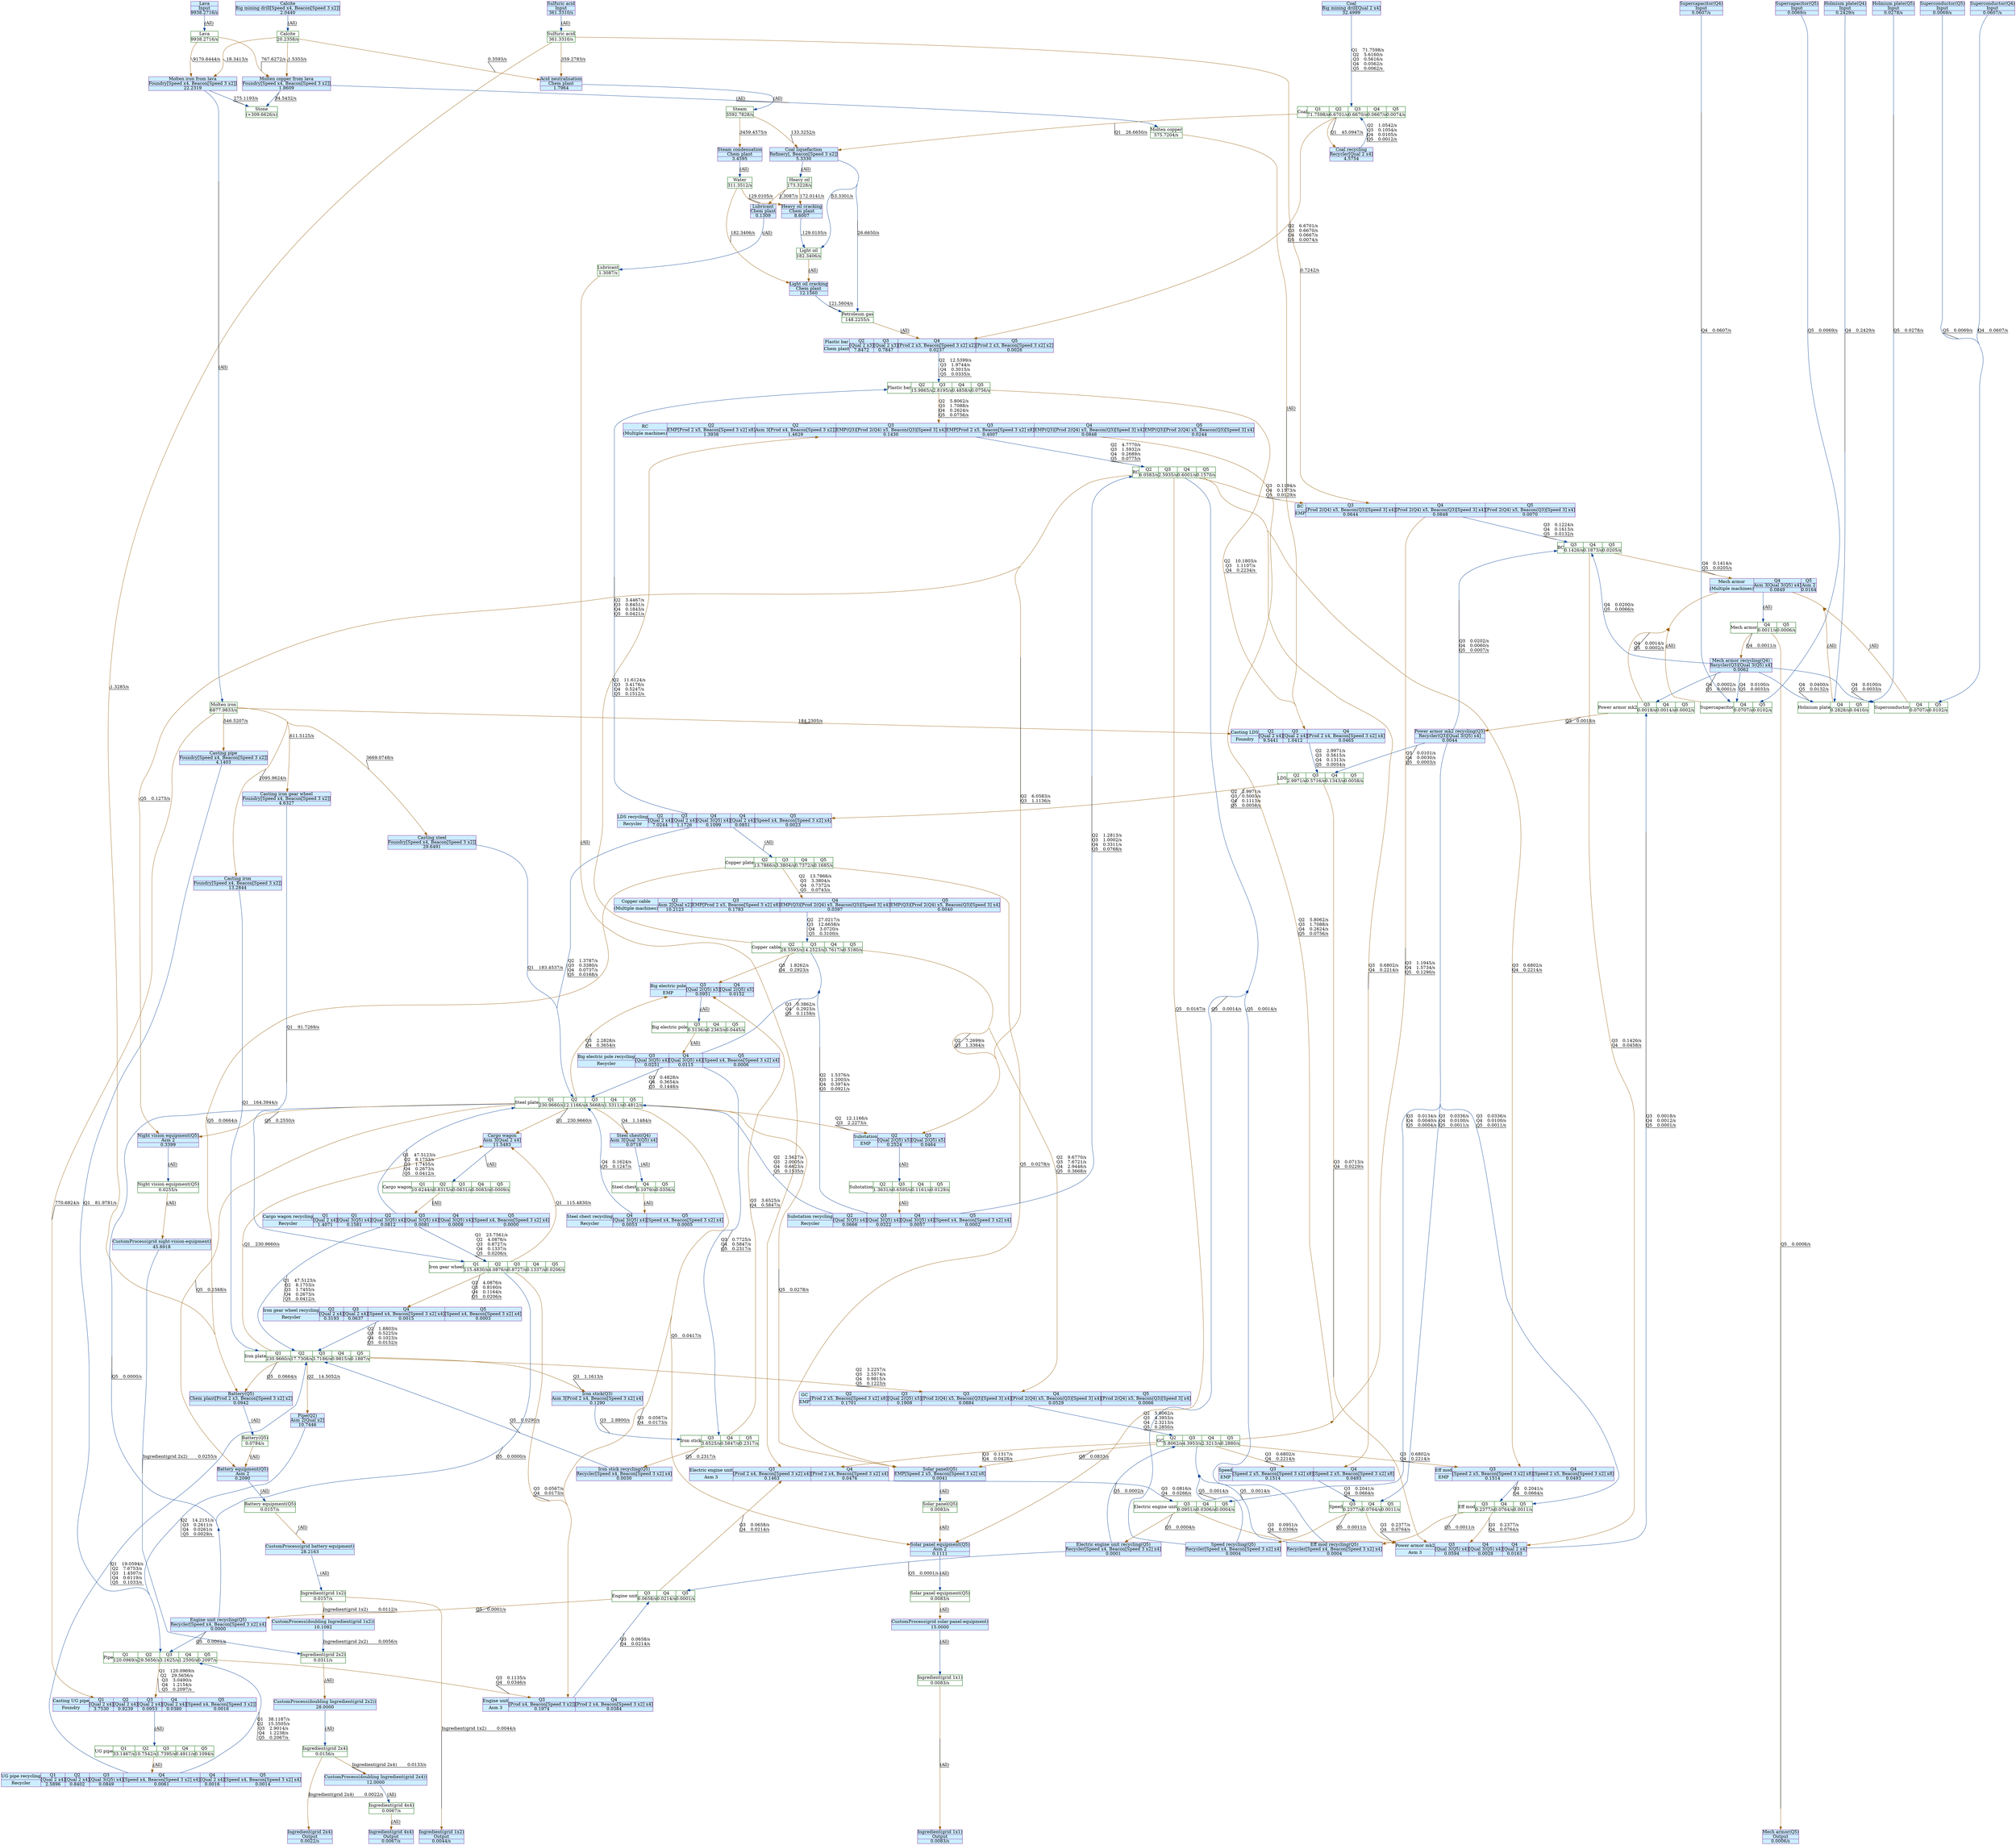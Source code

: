 digraph {
    layout="dot"
    concentrate=true
    node [shape="record"; margin=0]
    edge [decorate=true]
    0 [color="#006400"; label="{Sulfuric acid|361.3310/s}"]
    1 [color="#006400"; label="{Calcite|20.2358/s}"]
    2 [color="#006400"; label="{Lava|9938.2716/s}"]
    3 [color="#006400"; label="{Stone|(+309.6626/s)}"]
    4 [color="#006400"; label="{Molten copper|575.7204/s}"]
    5 [color="#006400"; label="{Ingredient(grid 2x4)|0.0156/s}"]
    6 [color="#006400"; label="{Ingredient(grid 2x2)|0.0311/s}"]
    7 [color="#006400"; label="{Molten iron|6877.9833/s}"]
    8 [color="#006400"; label="{Steam|3592.7828/s}"]
    9 [color="#006400"; label="{Water|311.3512/s}"]
    10 [color="#006400"; label="{Ingredient(grid 4x4)|0.0067/s}"]
    11 [color="#006400"; label="{Ingredient(grid 1x1)|0.0083/s}"]
    12 [color="#006400"; label="{Ingredient(grid 1x2)|0.0157/s}"]
    13 [color="#006400"; label="{Night vision equipment(Q5)|0.0255/s}"]
    14 [color="#006400"; label="{Petroleum gas|148.2255/s}"]
    15 [color="#006400"; label="{Solar panel(Q5)|0.0083/s}"]
    16 [color="#006400"; label="{Solar panel equipment(Q5)|0.0083/s}"]
    17 [color="#006400"; label="{Heavy oil|173.3228/s}"]
    18 [color="#006400"; label="{Light oil|182.3406/s}"]
    19 [color="#006400"; label="{Lubricant|1.3087/s}"]
    20 [color="#006400"; label="{Battery(Q5)|0.0784/s}"]
    21 [color="#006400"; label="{Battery equipment(Q5)|0.0157/s}"]
    22 [style="filled"; color="#842e99"; fillcolor="#cceeff"; label="{Iron stick recycling(Q5)|Recycler[Speed x4, Beacon[Speed 3 x2] x4]|0.0030}"]
    23 [style="filled"; color="#842e99"; fillcolor="#cceeff"; label="{Cargo wagon|Asm 3[Qual 2 x4]|11.5483}"]
    24 [style="filled"; color="#842e99"; fillcolor="#cceeff"; label="{Molten copper from lava|Foundry[Speed x4, Beacon[Speed 3 x2]]|1.8609}"]
    25 [style="filled"; color="#842e99"; fillcolor="#cceeff"; label="{Supercapacitor(Q4)|Input|0.0607/s}"]
    26 [style="filled"; color="#842e99"; fillcolor="#cceeff"; label="{CustomProcess(doubling Ingredient(grid 2x2))|28.0000}"]
    27 [style="filled"; color="#842e99"; fillcolor="#cceeff"; label="{Pipe(Q2)|Asm 2[Qual x2]|10.7446}"]
    28 [style="filled"; color="#842e99"; fillcolor="#cceeff"; label="{Molten iron from lava|Foundry[Speed x4, Beacon[Speed 3 x2]]|22.2319}"]
    29 [style="filled"; color="#842e99"; fillcolor="#cceeff"; label="{Sulfuric acid|Input|361.3310/s}"]
    30 [style="filled"; color="#842e99"; fillcolor="#cceeff"; label="{Ingredient(grid 2x4)|Output|0.0022/s}"]
    31 [style="filled"; color="#842e99"; fillcolor="#cceeff"; label="{Mech armor recycling(Q4)|Recycler(Q3)[Qual 3(Q5) x4]|0.0062}"]
    32 [style="filled"; color="#842e99"; fillcolor="#cceeff"; label="{Steam condensation|Chem plant|3.4595}"]
    33 [style="filled"; color="#842e99"; fillcolor="#cceeff"; label="{CustomProcess(doubling Ingredient(grid 2x4))|12.0000}"]
    34 [style="filled"; color="#842e99"; fillcolor="#cceeff"; label="{Calcite|Big mining drill[Speed x4, Beacon[Speed 3 x2]]|2.0440}"]
    35 [style="filled"; color="#842e99"; fillcolor="#cceeff"; label="{Ingredient(grid 1x1)|Output|0.0083/s}"]
    36 [style="filled"; color="#842e99"; fillcolor="#cceeff"; label="{Ingredient(grid 1x2)|Output|0.0044/s}"]
    37 [style="filled"; color="#842e99"; fillcolor="#cceeff"; label="{Acid neutralisation|Chem plant|1.7964}"]
    38 [style="filled"; color="#842e99"; fillcolor="#cceeff"; label="{CustomProcess(grid night-vision-equipment)|45.8918}"]
    39 [style="filled"; color="#842e99"; fillcolor="#cceeff"; label="{Solar panel equipment(Q5)|Asm 2|0.1111}"]
    40 [style="filled"; color="#842e99"; fillcolor="#cceeff"; label="{Solar panel(Q5)|EMP[Speed 2 x5, Beacon[Speed 3 x2] x8]|0.0041}"]
    41 [style="filled"; color="#842e99"; fillcolor="#cceeff"; label="{CustomProcess(grid solar-panel-equipment)|15.0000}"]
    42 [style="filled"; color="#842e99"; fillcolor="#cceeff"; label="{Casting pipe|Foundry[Speed x4, Beacon[Speed 3 x2]]|4.1403}"]
    43 [style="filled"; color="#842e99"; fillcolor="#cceeff"; label="{Mech armor(Q5)|Output|0.0006/s}"]
    44 [style="filled"; color="#842e99"; fillcolor="#cceeff"; label="{Coal liquefaction|Refinery[, Beacon[Speed 3 x2]]|5.3330}"]
    45 [style="filled"; color="#842e99"; fillcolor="#cceeff"; label="{Steel chest(Q4)|Asm 3[Qual 3(Q5) x4]|0.0718}"]
    46 [style="filled"; color="#842e99"; fillcolor="#cceeff"; label="{CustomProcess(doubling Ingredient(grid 1x2))|10.1082}"]
    47 [style="filled"; color="#842e99"; fillcolor="#cceeff"; label="{Iron stick(Q3)|Asm 3[Prod 2 x4, Beacon[Speed 3 x2] x4]|0.1290}"]
    48 [style="filled"; color="#842e99"; fillcolor="#cceeff"; label="{Ingredient(grid 4x4)|Output|0.0067/s}"]
    49 [style="filled"; color="#842e99"; fillcolor="#cceeff"; label="{Superconductor(Q5)|Input|0.0069/s}"]
    50 [style="filled"; color="#842e99"; fillcolor="#cceeff"; label="{Coal recycling|Recycler[Qual 2 x4]|4.5754}"]
    51 [style="filled"; color="#842e99"; fillcolor="#cceeff"; label="{Lubricant|Chem plant|0.1309}"]
    52 [style="filled"; color="#842e99"; fillcolor="#cceeff"; label="{Speed recycling(Q5)|Recycler[Speed x4, Beacon[Speed 3 x2] x4]|0.0004}"]
    53 [style="filled"; color="#842e99"; fillcolor="#cceeff"; label="{Holmium plate(Q4)|Input|0.2429/s}"]
    54 [style="filled"; color="#842e99"; fillcolor="#cceeff"; label="{Coal|Big mining drill[Qual 2 x4]|32.4999}"]
    55 [style="filled"; color="#842e99"; fillcolor="#cceeff"; label="{Casting iron gear wheel|Foundry[Speed x4, Beacon[Speed 3 x2]]|4.6327}"]
    56 [style="filled"; color="#842e99"; fillcolor="#cceeff"; label="{Holmium plate(Q5)|Input|0.0278/s}"]
    57 [style="filled"; color="#842e99"; fillcolor="#cceeff"; label="{Supercapacitor(Q5)|Input|0.0069/s}"]
    58 [style="filled"; color="#842e99"; fillcolor="#cceeff"; label="{Battery equipment(Q5)|Asm 2|0.2090}"]
    59 [style="filled"; color="#842e99"; fillcolor="#cceeff"; label="{Eff mod recycling(Q5)|Recycler[Speed x4, Beacon[Speed 3 x2] x4]|0.0004}"]
    60 [style="filled"; color="#842e99"; fillcolor="#cceeff"; label="{Electric engine unit recycling(Q5)|Recycler[Speed x4, Beacon[Speed 3 x2] x4]|0.0001}"]
    61 [style="filled"; color="#842e99"; fillcolor="#cceeff"; label="{Night vision equipment(Q5)|Asm 2|0.3399}"]
    62 [style="filled"; color="#842e99"; fillcolor="#cceeff"; label="{Engine unit recycling(Q5)|Recycler[Speed x4, Beacon[Speed 3 x2] x4]|0.0000}"]
    63 [style="filled"; color="#842e99"; fillcolor="#cceeff"; label="{CustomProcess(grid battery-equipment)|28.2163}"]
    64 [style="filled"; color="#842e99"; fillcolor="#cceeff"; label="{Heavy oil cracking|Chem plant|8.6007}"]
    65 [style="filled"; color="#842e99"; fillcolor="#cceeff"; label="{Casting steel|Foundry[Speed x4, Beacon[Speed 3 x2]]|29.6491}"]
    66 [style="filled"; color="#842e99"; fillcolor="#cceeff"; label="{Casting iron|Foundry[Speed x4, Beacon[Speed 3 x2]]|13.2844}"]
    67 [style="filled"; color="#842e99"; fillcolor="#cceeff"; label="{Superconductor(Q4)|Input|0.0607/s}"]
    68 [style="filled"; color="#842e99"; fillcolor="#cceeff"; label="{Light oil cracking|Chem plant|12.1560}"]
    69 [style="filled"; color="#842e99"; fillcolor="#cceeff"; label="{Lava|Input|9938.2716/s}"]
    70 [style="filled"; color="#842e99"; fillcolor="#cceeff"; label="{Power armor mk2 recycling(Q3)|Recycler(Q3)[Qual 3(Q5) x4]|0.0044}"]
    71 [style="filled"; color="#842e99"; fillcolor="#cceeff"; label="{Battery(Q5)|Chem plant[Prod 2 x3, Beacon[Speed 3 x2] x2]|0.0942}"]
    72 [color="#006400"; label="{LDS}|{Q2|2.9971/s}|{Q3|0.5716/s}|{Q4|0.1343/s}|{Q5|0.0058/s}"]
    73 [color="#006400"; label="{Copper plate}|{Q2|13.7866/s}|{Q3|3.3804/s}|{Q4|0.7372/s}|{Q5|0.1685/s}"]
    74 [color="#006400"; label="{Plastic bar}|{Q2|15.9865/s}|{Q3|2.8195/s}|{Q4|0.4858/s}|{Q5|0.0756/s}"]
    75 [color="#006400"; label="{Steel plate}|{Q1|230.9660/s}|{Q2|12.1166/s}|{Q3|4.5668/s}|{Q4|1.5311/s}|{Q5|0.4812/s}"]
    76 [color="#006400"; label="{Iron plate}|{Q1|230.9660/s}|{Q2|17.7308/s}|{Q3|3.7186/s}|{Q4|0.9815/s}|{Q5|0.1887/s}"]
    77 [color="#006400"; label="{Iron stick}|{Q3|3.6525/s}|{Q4|0.5847/s}|{Q5|0.2317/s}"]
    78 [color="#006400"; label="{Copper cable}|{Q2|28.5593/s}|{Q3|14.2523/s}|{Q4|3.7617/s}|{Q5|0.5180/s}"]
    79 [color="#006400"; label="{RC}|{Q2|6.0583/s}|{Q3|2.5935/s}|{Q4|0.6001/s}|{Q5|0.1570/s}"]
    80 [color="#006400"; label="{Substation}|{Q2|1.3631/s}|{Q3|0.6595/s}|{Q4|0.1161/s}|{Q5|0.0129/s}"]
    81 [color="#006400"; label="{BC}|{Q3|0.1426/s}|{Q4|0.1873/s}|{Q5|0.0205/s}"]
    82 [color="#006400"; label="{GC}|{Q2|5.8062/s}|{Q3|4.3953/s}|{Q4|2.3213/s}|{Q5|0.2880/s}"]
    83 [color="#006400"; label="{Cargo wagon}|{Q1|10.6244/s}|{Q2|0.8315/s}|{Q3|0.0831/s}|{Q4|0.0083/s}|{Q5|0.0009/s}"]
    84 [color="#006400"; label="{Iron gear wheel}|{Q1|115.4830/s}|{Q2|4.0876/s}|{Q3|0.8727/s}|{Q4|0.1337/s}|{Q5|0.0206/s}"]
    85 [color="#006400"; label="{Supercapacitor}|{Q4|0.0707/s}|{Q5|0.0102/s}"]
    86 [color="#006400"; label="{Eff mod}|{Q3|0.2377/s}|{Q4|0.0764/s}|{Q5|0.0011/s}"]
    87 [color="#006400"; label="{Pipe}|{Q1|120.0969/s}|{Q2|29.5656/s}|{Q3|3.1625/s}|{Q4|1.2500/s}|{Q5|0.2097/s}"]
    88 [color="#006400"; label="{Steel chest}|{Q4|0.1079/s}|{Q5|0.0356/s}"]
    89 [color="#006400"; label="{UG pipe}|{Q1|33.1467/s}|{Q2|10.7542/s}|{Q3|1.7395/s}|{Q4|0.4911/s}|{Q5|0.1094/s}"]
    90 [color="#006400"; label="{Holmium plate}|{Q4|0.2828/s}|{Q5|0.0410/s}"]
    91 [color="#006400"; label="{Mech armor}|{Q4|0.0011/s}|{Q5|0.0006/s}"]
    92 [color="#006400"; label="{Power armor mk2}|{Q3|0.0018/s}|{Q4|0.0014/s}|{Q5|0.0002/s}"]
    93 [color="#006400"; label="{Superconductor}|{Q4|0.0707/s}|{Q5|0.0102/s}"]
    94 [color="#006400"; label="{Engine unit}|{Q3|0.0658/s}|{Q4|0.0214/s}|{Q5|0.0001/s}"]
    95 [color="#006400"; label="{Big electric pole}|{Q3|0.5136/s}|{Q4|0.2363/s}|{Q5|0.0445/s}"]
    96 [color="#006400"; label="{Coal}|{Q1|71.7598/s}|{Q2|6.6701/s}|{Q3|0.6670/s}|{Q4|0.0667/s}|{Q5|0.0074/s}"]
    97 [color="#006400"; label="{Speed}|{Q3|0.2377/s}|{Q4|0.0764/s}|{Q5|0.0011/s}"]
    98 [color="#006400"; label="{Electric engine unit}|{Q3|0.0951/s}|{Q4|0.0306/s}|{Q5|0.0004/s}"]
    99 [style="filled"; color="#842e99"; fillcolor="#cceeff"; label="{LDS recycling|Recycler}|{Q2|[Qual 2 x4]|7.0244}|{Q3|[Qual 2 x4]|1.1726}|{Q4|[Qual 3(Q5) x4]|0.1099}|{Q4|[Qual 2 x4]|0.0851}|{Q5|[Speed x4, Beacon[Speed 3 x2] x4]|0.0023}"; shape="record"]
    100 [style="filled"; color="#842e99"; fillcolor="#cceeff"; label="{Substation recycling|Recycler}|{Q2|[Qual 3(Q5) x4]|0.0666}|{Q3|[Qual 3(Q5) x4]|0.0322}|{Q4|[Qual 3(Q5) x4]|0.0057}|{Q5|[Speed x4, Beacon[Speed 3 x2] x4]|0.0002}"; shape="record"]
    101 [style="filled"; color="#842e99"; fillcolor="#cceeff"; label="{BC|EMP}|{Q3|[Prod 2(Q4) x5, Beacon(Q3)[Speed 3] x4]|0.0644}|{Q4|[Prod 2(Q4) x5, Beacon(Q3)[Speed 3] x4]|0.0848}|{Q5|[Prod 2(Q4) x5, Beacon(Q3)[Speed 3] x4]|0.0070}"; shape="record"]
    102 [style="filled"; color="#842e99"; fillcolor="#cceeff"; label="{RC|(Multiple machines)}|{Q2|EMP[Prod 2 x5, Beacon[Speed 3 x2] x8]|1.3938}|{Q2|Asm 3[Prod x4, Beacon[Speed 3 x2]]|1.4629}|{Q3|EMP(Q3)[Prod 2(Q4) x5, Beacon(Q3)[Speed 3] x4]|0.1430}|{Q3|EMP[Prod 2 x5, Beacon[Speed 3 x2] x8]|0.4007}|{Q4|EMP(Q3)[Prod 2(Q4) x5, Beacon(Q3)[Speed 3] x4]|0.0848}|{Q5|EMP(Q3)[Prod 2(Q4) x5, Beacon(Q3)[Speed 3] x4]|0.0244}"; shape="record"]
    103 [style="filled"; color="#842e99"; fillcolor="#cceeff"; label="{Substation|EMP}|{Q2|[Qual 2(Q5) x5]|0.2524}|{Q3|[Qual 2(Q5) x5]|0.0464}"; shape="record"]
    104 [style="filled"; color="#842e99"; fillcolor="#cceeff"; label="{Eff mod|EMP}|{Q3|[Speed 2 x5, Beacon[Speed 3 x2] x8]|0.1514}|{Q4|[Speed 2 x5, Beacon[Speed 3 x2] x8]|0.0493}"; shape="record"]
    105 [style="filled"; color="#842e99"; fillcolor="#cceeff"; label="{Steel chest recycling|Recycler}|{Q4|[Qual 3(Q5) x4]|0.0053}|{Q5|[Speed x4, Beacon[Speed 3 x2] x4]|0.0005}"; shape="record"]
    106 [style="filled"; color="#842e99"; fillcolor="#cceeff"; label="{UG pipe recycling|Recycler}|{Q1|[Qual 2 x4]|2.5896}|{Q2|[Qual 2 x4]|0.8402}|{Q3|[Qual 3(Q5) x4]|0.0849}|{Q4|[Speed x4, Beacon[Speed 3 x2] x4]|0.0061}|{Q4|[Qual 2 x4]|0.0016}|{Q5|[Speed x4, Beacon[Speed 3 x2] x4]|0.0014}"; shape="record"]
    107 [style="filled"; color="#842e99"; fillcolor="#cceeff"; label="{Cargo wagon recycling|Recycler}|{Q1|[Qual 2 x4]|1.4071}|{Q1|[Qual 3(Q5) x4]|0.1581}|{Q2|[Qual 3(Q5) x4]|0.0812}|{Q3|[Qual 3(Q5) x4]|0.0081}|{Q4|[Qual 3(Q5) x4]|0.0008}|{Q5|[Speed x4, Beacon[Speed 3 x2] x4]|0.0000}"; shape="record"]
    108 [style="filled"; color="#842e99"; fillcolor="#cceeff"; label="{Copper cable|(Multiple machines)}|{Q2|Asm 2[Qual x2]|10.2123}|{Q3|EMP[Prod 2 x5, Beacon[Speed 3 x2] x8]|0.1783}|{Q4|EMP(Q3)[Prod 2(Q4) x5, Beacon(Q3)[Speed 3] x4]|0.0397}|{Q5|EMP(Q3)[Prod 2(Q4) x5, Beacon(Q3)[Speed 3] x4]|0.0040}"; shape="record"]
    109 [style="filled"; color="#842e99"; fillcolor="#cceeff"; label="{Mech armor|(Multiple machines)}|{Q4|Asm 3[Qual 3(Q5) x4]|0.0849}|{Q5|Asm 2|0.0164}"; shape="record"]
    110 [style="filled"; color="#842e99"; fillcolor="#cceeff"; label="{Engine unit|Asm 3}|{Q3|[Prod x4, Beacon[Speed 3 x2]]|0.1974}|{Q4|[Prod 2 x4, Beacon[Speed 3 x2] x4]|0.0384}"; shape="record"]
    111 [style="filled"; color="#842e99"; fillcolor="#cceeff"; label="{GC|EMP}|{Q2|[Prod 2 x5, Beacon[Speed 3 x2] x8]|0.1701}|{Q3|[Qual 2(Q5) x5]|0.1908}|{Q3|[Prod 2(Q4) x5, Beacon(Q3)[Speed 3] x4]|0.0884}|{Q4|[Prod 2(Q4) x5, Beacon(Q3)[Speed 3] x4]|0.0529}|{Q5|[Prod 2(Q4) x5, Beacon(Q3)[Speed 3] x4]|0.0066}"; shape="record"]
    112 [style="filled"; color="#842e99"; fillcolor="#cceeff"; label="{Big electric pole|EMP}|{Q3|[Qual 2(Q5) x5]|0.0951}|{Q4|[Qual 2(Q5) x5]|0.0152}"; shape="record"]
    113 [style="filled"; color="#842e99"; fillcolor="#cceeff"; label="{Plastic bar|Chem plant}|{Q2|[Qual 2 x3]|7.8472}|{Q3|[Qual 2 x3]|0.7847}|{Q4|[Prod 2 x3, Beacon[Speed 3 x2] x2]|0.0237}|{Q5|[Prod 2 x3, Beacon[Speed 3 x2] x2]|0.0026}"; shape="record"]
    114 [style="filled"; color="#842e99"; fillcolor="#cceeff"; label="{Casting UG pipe|Foundry}|{Q1|[Qual 2 x4]|3.7530}|{Q2|[Qual 2 x4]|0.9239}|{Q3|[Qual 2 x4]|0.0953}|{Q4|[Qual 2 x4]|0.0380}|{Q5|[Speed x4, Beacon[Speed 3 x2]]|0.0016}"; shape="record"]
    115 [style="filled"; color="#842e99"; fillcolor="#cceeff"; label="{Iron gear wheel recycling|Recycler}|{Q2|[Qual 2 x4]|0.3193}|{Q3|[Qual 2 x4]|0.0637}|{Q4|[Speed x4, Beacon[Speed 3 x2] x4]|0.0015}|{Q5|[Speed x4, Beacon[Speed 3 x2] x4]|0.0003}"; shape="record"]
    116 [style="filled"; color="#842e99"; fillcolor="#cceeff"; label="{Power armor mk2|Asm 3}|{Q3|[Qual 3(Q5) x4]|0.0594}|{Q4|[Qual 3(Q5) x4]|0.0028}|{Q4|[Qual 2 x4]|0.0163}"; shape="record"]
    117 [style="filled"; color="#842e99"; fillcolor="#cceeff"; label="{Big electric pole recycling|Recycler}|{Q3|[Qual 3(Q5) x4]|0.0251}|{Q4|[Qual 3(Q5) x4]|0.0115}|{Q5|[Speed x4, Beacon[Speed 3 x2] x4]|0.0006}"; shape="record"]
    118 [style="filled"; color="#842e99"; fillcolor="#cceeff"; label="{Casting LDS|Foundry}|{Q2|[Qual 2 x4]|9.5441}|{Q3|[Qual 2 x4]|1.0412}|{Q4|[Prod 2 x4, Beacon[Speed 3 x2] x4]|0.0465}"; shape="record"]
    119 [style="filled"; color="#842e99"; fillcolor="#cceeff"; label="{Speed|EMP}|{Q3|[Speed 2 x5, Beacon[Speed 3 x2] x8]|0.1514}|{Q4|[Speed 2 x5, Beacon[Speed 3 x2] x8]|0.0493}"; shape="record"]
    120 [style="filled"; color="#842e99"; fillcolor="#cceeff"; label="{Electric engine unit|Asm 3}|{Q3|[Prod 2 x4, Beacon[Speed 3 x2] x4]|0.1463}|{Q4|[Prod 2 x4, Beacon[Speed 3 x2] x4]|0.0476}"; shape="record"]
    0 -> 37 [color="#99620f"; label="359.2783/s
"]
    0 -> 71 [color="#99620f"; label="1.3285/s
"]
    0 -> 101 [color="#99620f"; label="0.7242/s
"]
    1 -> 24 [color="#99620f"; label="1.5353/s
"]
    1 -> 28 [color="#99620f"; label="18.3413/s
"]
    1 -> 37 [color="#99620f"; label="0.3593/s
"]
    2 -> 24 [color="#99620f"; label="767.6272/s
"]
    2 -> 28 [color="#99620f"; label="9170.6444/s
"]
    4 -> 118 [color="#99620f"; label="(All)"]
    5 -> 30 [color="#99620f"; label="Ingredient(grid 2x4)	0.0022/s
"]
    5 -> 33 [color="#99620f"; label="Ingredient(grid 2x4)	0.0133/s
"]
    6 -> 26 [color="#99620f"; label="(All)"]
    7 -> 42 [color="#99620f"; label="546.5207/s
"]
    7 -> 55 [color="#99620f"; label="611.5125/s
"]
    7 -> 65 [color="#99620f"; label="3669.0748/s
"]
    7 -> 66 [color="#99620f"; label="1095.9624/s
"]
    7 -> 114 [color="#99620f"; label="770.6824/s
"]
    7 -> 118 [color="#99620f"; label="184.2305/s
"]
    8 -> 32 [color="#99620f"; label="3459.4575/s
"]
    8 -> 44 [color="#99620f"; label="133.3252/s
"]
    9 -> 64 [color="#99620f"; label="129.0105/s
"]
    9 -> 68 [color="#99620f"; label="182.3406/s
"]
    10 -> 48 [color="#99620f"; label="(All)"]
    11 -> 35 [color="#99620f"; label="(All)"]
    12 -> 36 [color="#99620f"; label="Ingredient(grid 1x2)	0.0044/s
"]
    12 -> 46 [color="#99620f"; label="Ingredient(grid 1x2)	0.0112/s
"]
    13 -> 38 [color="#99620f"; label="(All)"]
    14 -> 113 [color="#99620f"; label="(All)"]
    15 -> 39 [color="#99620f"; label="(All)"]
    16 -> 41 [color="#99620f"; label="(All)"]
    17 -> 51 [color="#99620f"; label="1.3087/s
"]
    17 -> 64 [color="#99620f"; label="172.0141/s
"]
    18 -> 68 [color="#99620f"; label="(All)"]
    19 -> 120 [color="#99620f"; label="(All)"]
    20 -> 58 [color="#99620f"; label="(All)"]
    21 -> 63 [color="#99620f"; label="(All)"]
    22 -> 76 [color="#0f4699"; label="Q5	0.0290/s
"]
    23 -> 83 [color="#0f4699"; label="(All)"]
    24 -> 3 [color="#0f4699"; label="34.5432/s
"]
    24 -> 4 [color="#0f4699"; label="(All)"]
    25 -> 85 [color="#0f4699"; label="Q4	0.0607/s
"]
    26 -> 5 [color="#0f4699"; label="(All)"]
    27 -> 87 [color="#0f4699"; label="Q2	14.2151/s
Q3	0.2611/s
Q4	0.0261/s
Q5	0.0029/s
"]
    28 -> 7 [color="#0f4699"; label="(All)"]
    28 -> 3 [color="#0f4699"; label="275.1193/s
"]
    29 -> 0 [color="#0f4699"; label="(All)"]
    31 -> 81 [color="#0f4699"; label="Q4	0.0200/s
Q5	0.0066/s
"]
    31 -> 85 [color="#0f4699"; label="Q4	0.0100/s
Q5	0.0033/s
"]
    31 -> 90 [color="#0f4699"; label="Q4	0.0400/s
Q5	0.0132/s
"]
    31 -> 92 [color="#0f4699"; label="Q4	0.0002/s
Q5	0.0001/s
"]
    31 -> 93 [color="#0f4699"; label="Q4	0.0100/s
Q5	0.0033/s
"]
    32 -> 9 [color="#0f4699"; label="(All)"]
    33 -> 10 [color="#0f4699"; label="(All)"]
    34 -> 1 [color="#0f4699"; label="(All)"]
    37 -> 8 [color="#0f4699"; label="(All)"]
    38 -> 6 [color="#0f4699"; label="Ingredient(grid 2x2)	0.0255/s
"]
    39 -> 16 [color="#0f4699"; label="(All)"]
    40 -> 15 [color="#0f4699"; label="(All)"]
    41 -> 11 [color="#0f4699"; label="(All)"]
    42 -> 87 [color="#0f4699"; label="Q1	81.9781/s
"]
    44 -> 14 [color="#0f4699"; label="26.6650/s
"]
    44 -> 17 [color="#0f4699"; label="(All)"]
    44 -> 18 [color="#0f4699"; label="53.3301/s
"]
    45 -> 88 [color="#0f4699"; label="(All)"]
    46 -> 6 [color="#0f4699"; label="Ingredient(grid 2x2)	0.0056/s
"]
    47 -> 77 [color="#0f4699"; label="Q3	2.8800/s
"]
    49 -> 93 [color="#0f4699"; label="Q5	0.0069/s
"]
    50 -> 96 [color="#0f4699"; label="Q2	1.0542/s
Q3	0.1054/s
Q4	0.0105/s
Q5	0.0012/s
"]
    51 -> 19 [color="#0f4699"; label="(All)"]
    52 -> 79 [color="#0f4699"; label="Q5	0.0014/s
"]
    52 -> 82 [color="#0f4699"; label="Q5	0.0014/s
"]
    53 -> 90 [color="#0f4699"; label="Q4	0.2429/s
"]
    54 -> 96 [color="#0f4699"; label="Q1	71.7598/s
Q2	5.6160/s
Q3	0.5616/s
Q4	0.0562/s
Q5	0.0062/s
"]
    55 -> 84 [color="#0f4699"; label="Q1	91.7269/s
"]
    56 -> 90 [color="#0f4699"; label="Q5	0.0278/s
"]
    57 -> 85 [color="#0f4699"; label="Q5	0.0069/s
"]
    58 -> 21 [color="#0f4699"; label="(All)"]
    59 -> 79 [color="#0f4699"; label="Q5	0.0014/s
"]
    59 -> 82 [color="#0f4699"; label="Q5	0.0014/s
"]
    60 -> 82 [color="#0f4699"; label="Q5	0.0002/s
"]
    60 -> 94 [color="#0f4699"; label="Q5	0.0001/s
"]
    61 -> 13 [color="#0f4699"; label="(All)"]
    62 -> 75 [color="#0f4699"; label="Q5	0.0000/s
"]
    62 -> 84 [color="#0f4699"; label="Q5	0.0000/s
"]
    62 -> 87 [color="#0f4699"; label="Q5	0.0001/s
"]
    63 -> 12 [color="#0f4699"; label="(All)"]
    64 -> 18 [color="#0f4699"; label="129.0105/s
"]
    65 -> 75 [color="#0f4699"; label="Q1	183.4537/s
"]
    66 -> 76 [color="#0f4699"; label="Q1	164.3944/s
"]
    67 -> 93 [color="#0f4699"; label="Q4	0.0607/s
"]
    68 -> 14 [color="#0f4699"; label="121.5604/s
"]
    69 -> 2 [color="#0f4699"; label="(All)"]
    70 -> 72 [color="#0f4699"; label="Q3	0.0101/s
Q4	0.0030/s
Q5	0.0003/s
"]
    70 -> 81 [color="#0f4699"; label="Q3	0.0202/s
Q4	0.0060/s
Q5	0.0007/s
"]
    70 -> 86 [color="#0f4699"; label="Q3	0.0336/s
Q4	0.0100/s
Q5	0.0011/s
"]
    70 -> 97 [color="#0f4699"; label="Q3	0.0336/s
Q4	0.0100/s
Q5	0.0011/s
"]
    70 -> 98 [color="#0f4699"; label="Q3	0.0134/s
Q4	0.0040/s
Q5	0.0004/s
"]
    71 -> 20 [color="#0f4699"; label="(All)"]
    72 -> 99 [color="#99620f"; label="Q2	2.9971/s
Q3	0.5003/s
Q4	0.1113/s
Q5	0.0058/s
"]
    72 -> 116 [color="#99620f"; label="Q3	0.0713/s
Q4	0.0229/s
"]
    73 -> 40 [color="#99620f"; label="Q5	0.0278/s
"]
    73 -> 71 [color="#99620f"; label="Q5	0.0664/s
"]
    73 -> 108 [color="#99620f"; label="Q2	13.7866/s
Q3	3.3804/s
Q4	0.7372/s
Q5	0.0743/s
"]
    74 -> 102 [color="#99620f"; label="Q2	5.8062/s
Q3	1.7088/s
Q4	0.2624/s
Q5	0.0756/s
"]
    74 -> 118 [color="#99620f"; label="Q2	10.1803/s
Q3	1.1107/s
Q4	0.2234/s
"]
    75 -> 45 [color="#99620f"; label="Q4	1.1484/s
"]
    75 -> 39 [color="#99620f"; label="Q5	0.0417/s
"]
    75 -> 40 [color="#99620f"; label="Q5	0.0278/s
"]
    75 -> 58 [color="#99620f"; label="Q5	0.1568/s
"]
    75 -> 61 [color="#99620f"; label="Q5	0.2550/s
"]
    75 -> 23 [color="#99620f"; label="Q1	230.9660/s
"]
    75 -> 103 [color="#99620f"; label="Q2	12.1166/s
Q3	2.2273/s
"]
    75 -> 110 [color="#99620f"; label="Q3	0.0567/s
Q4	0.0173/s
"]
    75 -> 112 [color="#99620f"; label="Q3	2.2828/s
Q4	0.3654/s
"]
    76 -> 71 [color="#99620f"; label="Q5	0.0664/s
"]
    76 -> 23 [color="#99620f"; label="Q1	230.9660/s
"]
    76 -> 27 [color="#99620f"; label="Q2	14.5052/s
"]
    76 -> 47 [color="#99620f"; label="Q3	1.1613/s
"]
    76 -> 111 [color="#99620f"; label="Q2	3.2257/s
Q3	2.5574/s
Q4	0.9815/s
Q5	0.1223/s
"]
    77 -> 22 [color="#99620f"; label="Q5	0.2317/s
"]
    77 -> 112 [color="#99620f"; label="Q3	3.6525/s
Q4	0.5847/s
"]
    78 -> 102 [color="#99620f"; label="Q2	11.6124/s
Q3	3.4176/s
Q4	0.5247/s
Q5	0.1512/s
"]
    78 -> 103 [color="#99620f"; label="Q2	7.2699/s
Q3	1.3364/s
"]
    78 -> 111 [color="#99620f"; label="Q2	9.6770/s
Q3	7.6721/s
Q4	2.9446/s
Q5	0.3668/s
"]
    78 -> 112 [color="#99620f"; label="Q3	1.8262/s
Q4	0.2923/s
"]
    79 -> 39 [color="#99620f"; label="Q5	0.0167/s
"]
    79 -> 61 [color="#99620f"; label="Q5	0.1275/s
"]
    79 -> 101 [color="#99620f"; label="Q3	0.1194/s
Q4	0.1573/s
Q5	0.0129/s
"]
    79 -> 103 [color="#99620f"; label="Q2	6.0583/s
Q3	1.1136/s
"]
    79 -> 104 [color="#99620f"; label="Q3	0.6802/s
Q4	0.2214/s
"]
    79 -> 119 [color="#99620f"; label="Q3	0.6802/s
Q4	0.2214/s
"]
    80 -> 100 [color="#99620f"; label="(All)"]
    81 -> 109 [color="#99620f"; label="Q4	0.1414/s
Q5	0.0205/s
"]
    81 -> 116 [color="#99620f"; label="Q3	0.1426/s
Q4	0.0458/s
"]
    82 -> 40 [color="#99620f"; label="Q5	0.0833/s
"]
    82 -> 101 [color="#99620f"; label="Q3	1.1945/s
Q4	1.5734/s
Q5	0.1290/s
"]
    82 -> 102 [color="#99620f"; label="Q2	5.8062/s
Q3	1.7088/s
Q4	0.2624/s
Q5	0.0756/s
"]
    82 -> 104 [color="#99620f"; label="Q3	0.6802/s
Q4	0.2214/s
"]
    82 -> 119 [color="#99620f"; label="Q3	0.6802/s
Q4	0.2214/s
"]
    82 -> 120 [color="#99620f"; label="Q3	0.1317/s
Q4	0.0428/s
"]
    83 -> 107 [color="#99620f"; label="(All)"]
    84 -> 23 [color="#99620f"; label="Q1	115.4830/s
"]
    84 -> 110 [color="#99620f"; label="Q3	0.0567/s
Q4	0.0173/s
"]
    84 -> 115 [color="#99620f"; label="Q2	4.0876/s
Q3	0.8160/s
Q4	0.1164/s
Q5	0.0206/s
"]
    85 -> 109 [color="#99620f"; label="(All)"]
    86 -> 59 [color="#99620f"; label="Q5	0.0011/s
"]
    86 -> 116 [color="#99620f"; label="Q3	0.2377/s
Q4	0.0764/s
"]
    87 -> 110 [color="#99620f"; label="Q3	0.1135/s
Q4	0.0346/s
"]
    87 -> 114 [color="#99620f"; label="Q1	120.0969/s
Q2	29.5656/s
Q3	3.0490/s
Q4	1.2154/s
Q5	0.2097/s
"]
    88 -> 105 [color="#99620f"; label="(All)"]
    89 -> 106 [color="#99620f"; label="(All)"]
    90 -> 109 [color="#99620f"; label="(All)"]
    91 -> 31 [color="#99620f"; label="Q4	0.0011/s
"]
    91 -> 43 [color="#99620f"; label="Q5	0.0006/s
"]
    92 -> 70 [color="#99620f"; label="Q3	0.0018/s
"]
    92 -> 109 [color="#99620f"; label="Q4	0.0014/s
Q5	0.0002/s
"]
    93 -> 109 [color="#99620f"; label="(All)"]
    94 -> 62 [color="#99620f"; label="Q5	0.0001/s
"]
    94 -> 120 [color="#99620f"; label="Q3	0.0658/s
Q4	0.0214/s
"]
    95 -> 117 [color="#99620f"; label="(All)"]
    96 -> 44 [color="#99620f"; label="Q1	26.6650/s
"]
    96 -> 50 [color="#99620f"; label="Q1	45.0947/s
"]
    96 -> 113 [color="#99620f"; label="Q2	6.6701/s
Q3	0.6670/s
Q4	0.0667/s
Q5	0.0074/s
"]
    97 -> 52 [color="#99620f"; label="Q5	0.0011/s
"]
    97 -> 116 [color="#99620f"; label="Q3	0.2377/s
Q4	0.0764/s
"]
    98 -> 60 [color="#99620f"; label="Q5	0.0004/s
"]
    98 -> 116 [color="#99620f"; label="Q3	0.0951/s
Q4	0.0306/s
"]
    99 -> 73 [color="#0f4699"; label="(All)"]
    99 -> 74 [color="#0f4699"; label="Q2	3.4467/s
Q3	0.8451/s
Q4	0.1843/s
Q5	0.0421/s
"]
    99 -> 75 [color="#0f4699"; label="Q2	1.3787/s
Q3	0.3380/s
Q4	0.0737/s
Q5	0.0168/s
"]
    100 -> 75 [color="#0f4699"; label="Q2	2.5627/s
Q3	2.0005/s
Q4	0.6623/s
Q5	0.1535/s
"]
    100 -> 78 [color="#0f4699"; label="Q2	1.5376/s
Q3	1.2003/s
Q4	0.3974/s
Q5	0.0921/s
"]
    100 -> 79 [color="#0f4699"; label="Q2	1.2813/s
Q3	1.0002/s
Q4	0.3311/s
Q5	0.0768/s
"]
    101 -> 81 [color="#0f4699"; label="Q3	0.1224/s
Q4	0.1613/s
Q5	0.0132/s
"]
    102 -> 79 [color="#0f4699"; label="Q2	4.7770/s
Q3	1.5932/s
Q4	0.2689/s
Q5	0.0775/s
"]
    103 -> 80 [color="#0f4699"; label="(All)"]
    104 -> 86 [color="#0f4699"; label="Q3	0.2041/s
Q4	0.0664/s
"]
    105 -> 75 [color="#0f4699"; label="Q4	0.1624/s
Q5	0.1247/s
"]
    106 -> 76 [color="#0f4699"; label="Q1	19.0594/s
Q2	7.6753/s
Q3	1.4507/s
Q4	0.6119/s
Q5	0.1033/s
"]
    106 -> 87 [color="#0f4699"; label="Q1	38.1187/s
Q2	15.3505/s
Q3	2.9014/s
Q4	1.2238/s
Q5	0.2067/s
"]
    107 -> 75 [color="#0f4699"; label="Q1	47.5123/s
Q2	8.1753/s
Q3	1.7455/s
Q4	0.2673/s
Q5	0.0412/s
"]
    107 -> 76 [color="#0f4699"; label="Q1	47.5123/s
Q2	8.1753/s
Q3	1.7455/s
Q4	0.2673/s
Q5	0.0412/s
"]
    107 -> 84 [color="#0f4699"; label="Q1	23.7561/s
Q2	4.0876/s
Q3	0.8727/s
Q4	0.1337/s
Q5	0.0206/s
"]
    108 -> 78 [color="#0f4699"; label="Q2	27.0217/s
Q3	12.6658/s
Q4	3.0720/s
Q5	0.3100/s
"]
    109 -> 91 [color="#0f4699"; label="(All)"]
    110 -> 94 [color="#0f4699"; label="Q3	0.0658/s
Q4	0.0214/s
"]
    111 -> 82 [color="#0f4699"; label="Q2	5.8062/s
Q3	4.3953/s
Q4	2.3213/s
Q5	0.2850/s
"]
    112 -> 95 [color="#0f4699"; label="(All)"]
    113 -> 74 [color="#0f4699"; label="Q2	12.5399/s
Q3	1.9744/s
Q4	0.3015/s
Q5	0.0335/s
"]
    114 -> 89 [color="#0f4699"; label="(All)"]
    115 -> 76 [color="#0f4699"; label="Q2	1.8803/s
Q3	0.5225/s
Q4	0.1023/s
Q5	0.0152/s
"]
    116 -> 92 [color="#0f4699"; label="Q3	0.0018/s
Q4	0.0012/s
Q5	0.0001/s
"]
    117 -> 75 [color="#0f4699"; label="Q3	0.4828/s
Q4	0.3654/s
Q5	0.1448/s
"]
    117 -> 77 [color="#0f4699"; label="Q3	0.7725/s
Q4	0.5847/s
Q5	0.2317/s
"]
    117 -> 78 [color="#0f4699"; label="Q3	0.3862/s
Q4	0.2923/s
Q5	0.1159/s
"]
    118 -> 72 [color="#0f4699"; label="Q2	2.9971/s
Q3	0.5615/s
Q4	0.1313/s
Q5	0.0054/s
"]
    119 -> 97 [color="#0f4699"; label="Q3	0.2041/s
Q4	0.0664/s
"]
    120 -> 98 [color="#0f4699"; label="Q3	0.0816/s
Q4	0.0266/s
"]
    subgraph {
        rank="source"
        25
        29
        34
        49
        53
        54
        56
        57
        67
        69
    }
    subgraph {
        rank="sink"
        30
        35
        36
        43
        48
    }
}
